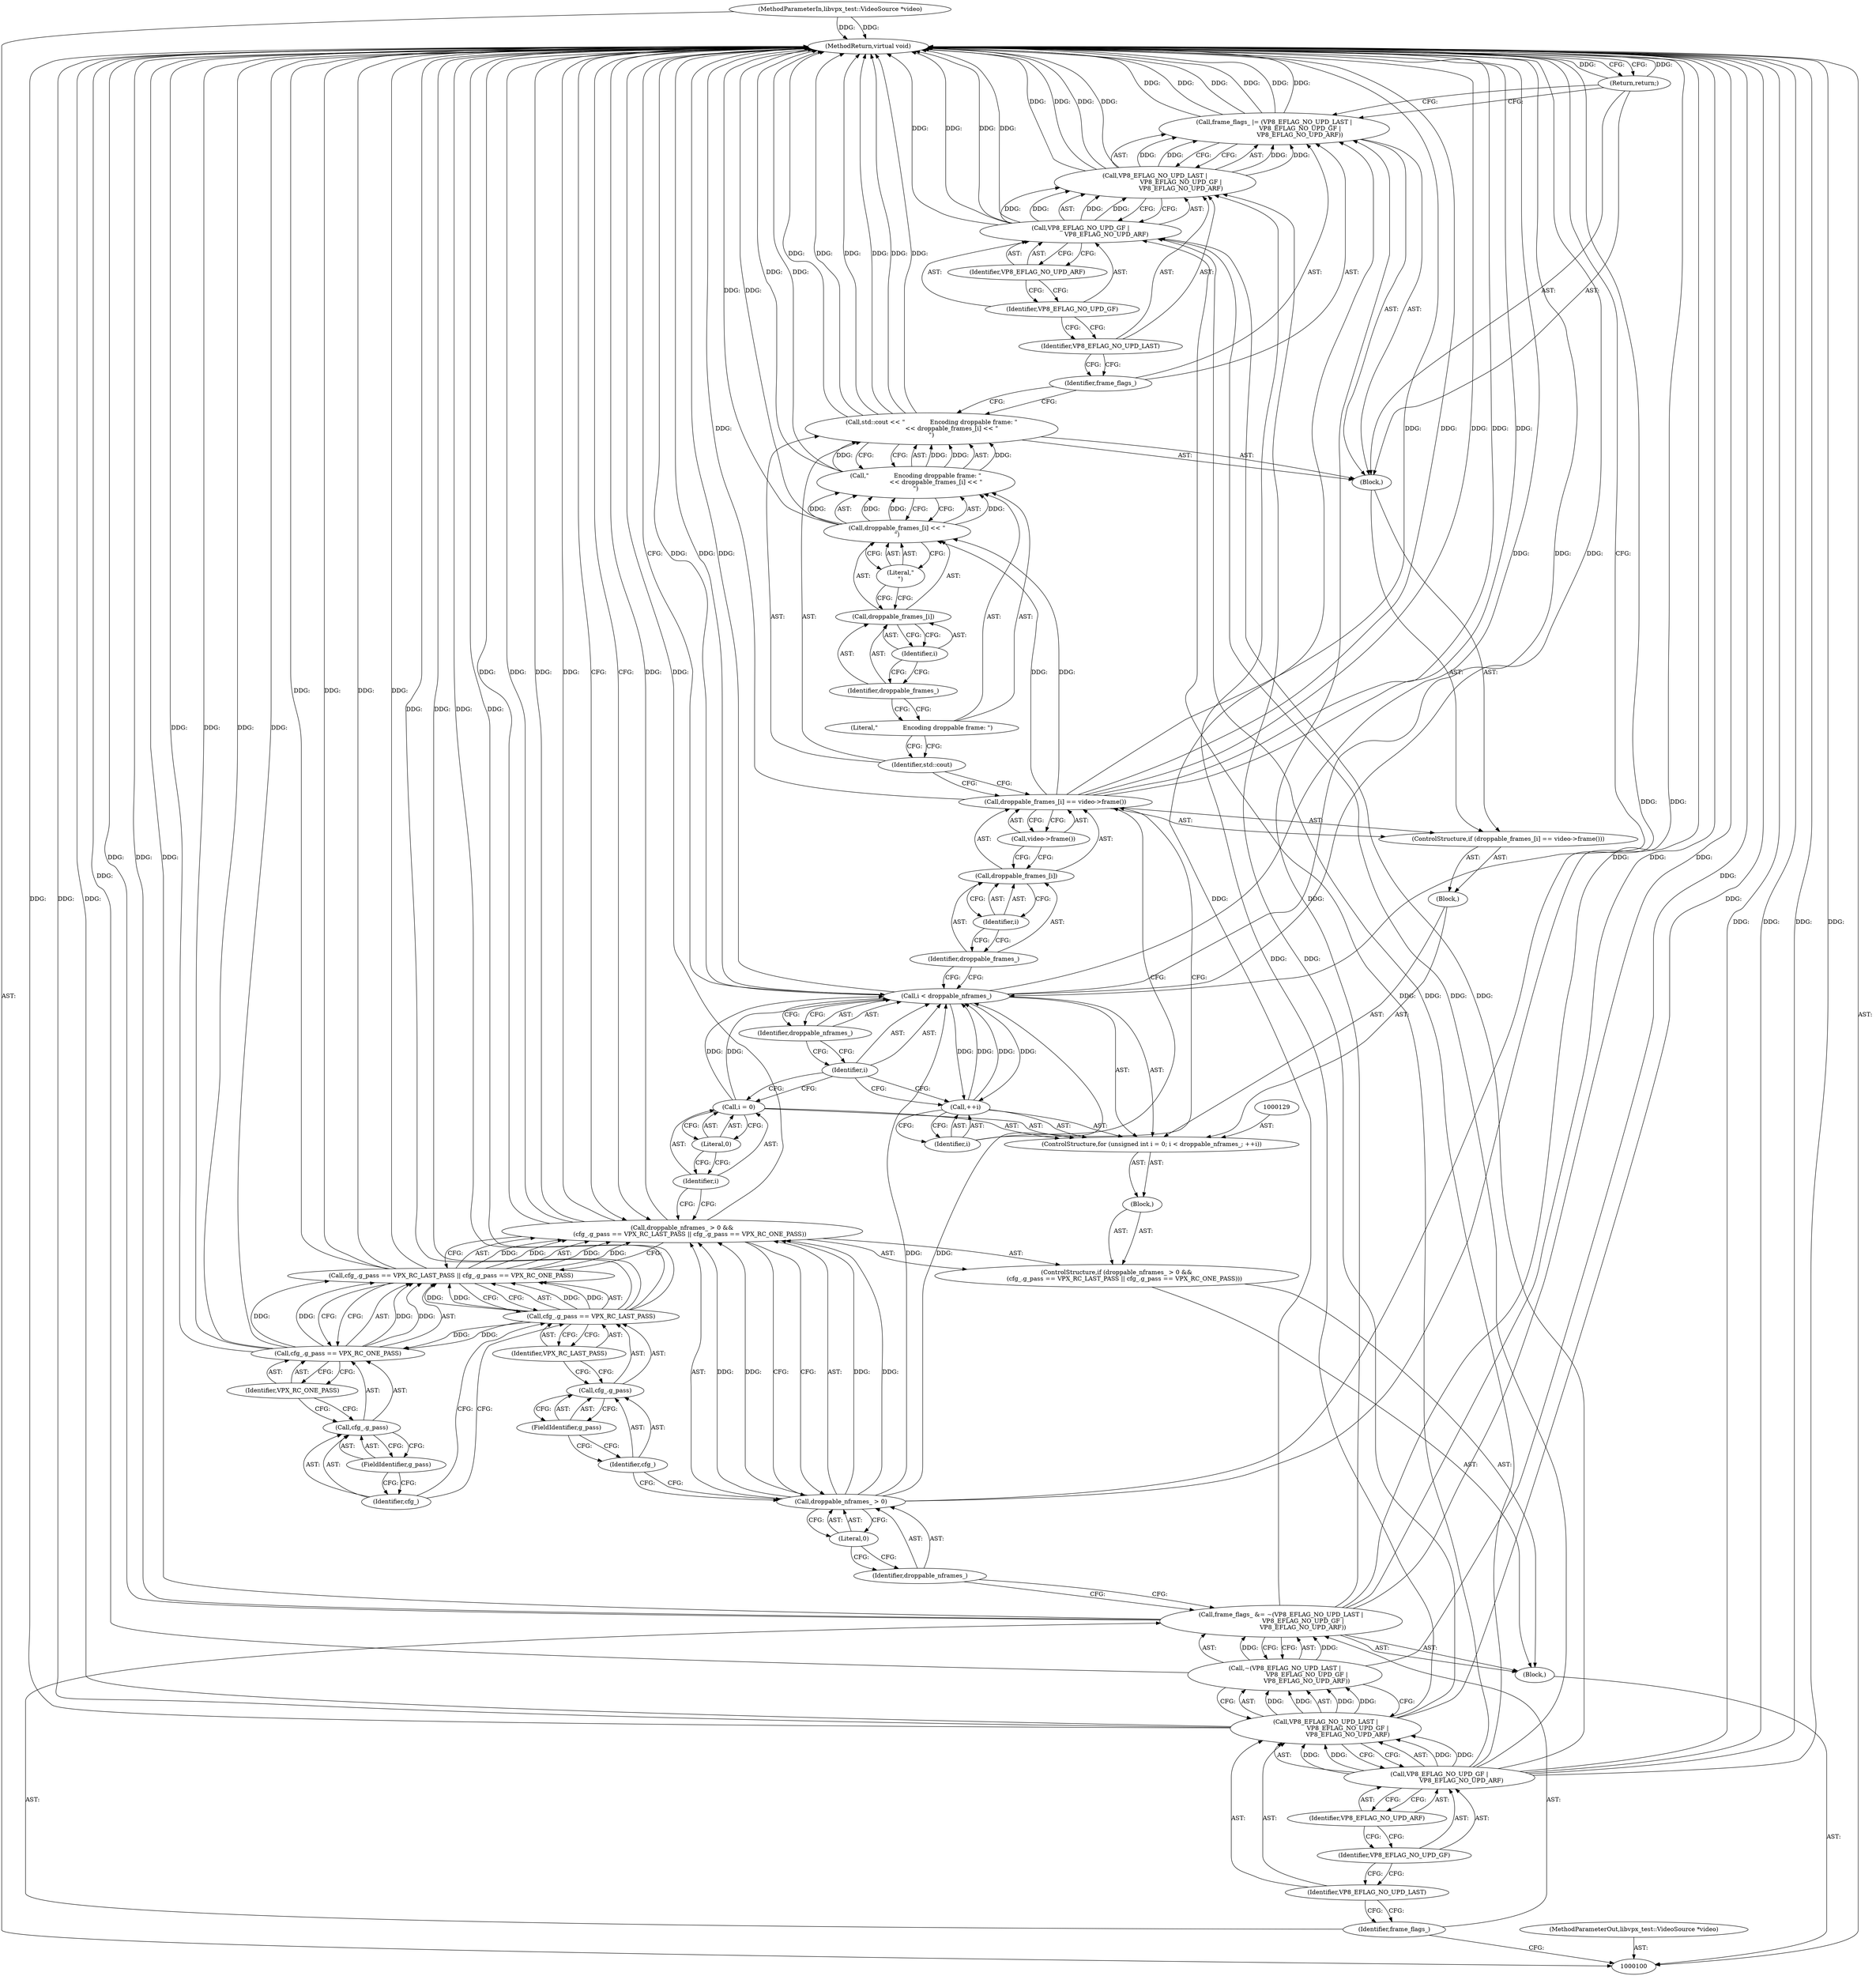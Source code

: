 digraph "1_Android_5a9753fca56f0eeb9f61e342b2fccffc364f9426_67" {
"1000163" [label="(MethodReturn,virtual void)"];
"1000101" [label="(MethodParameterIn,libvpx_test::VideoSource *video)"];
"1000243" [label="(MethodParameterOut,libvpx_test::VideoSource *video)"];
"1000102" [label="(Block,)"];
"1000150" [label="(Call,droppable_frames_[i] << \"\n\")"];
"1000151" [label="(Call,droppable_frames_[i])"];
"1000152" [label="(Identifier,droppable_frames_)"];
"1000153" [label="(Identifier,i)"];
"1000154" [label="(Literal,\"\n\")"];
"1000155" [label="(Call,frame_flags_ |= (VP8_EFLAG_NO_UPD_LAST |\n                           VP8_EFLAG_NO_UPD_GF |\n                           VP8_EFLAG_NO_UPD_ARF))"];
"1000156" [label="(Identifier,frame_flags_)"];
"1000157" [label="(Call,VP8_EFLAG_NO_UPD_LAST |\n                           VP8_EFLAG_NO_UPD_GF |\n                           VP8_EFLAG_NO_UPD_ARF)"];
"1000158" [label="(Identifier,VP8_EFLAG_NO_UPD_LAST)"];
"1000159" [label="(Call,VP8_EFLAG_NO_UPD_GF |\n                           VP8_EFLAG_NO_UPD_ARF)"];
"1000160" [label="(Identifier,VP8_EFLAG_NO_UPD_GF)"];
"1000161" [label="(Identifier,VP8_EFLAG_NO_UPD_ARF)"];
"1000162" [label="(Return,return;)"];
"1000105" [label="(Call,~(VP8_EFLAG_NO_UPD_LAST |\n                       VP8_EFLAG_NO_UPD_GF |\n                       VP8_EFLAG_NO_UPD_ARF))"];
"1000106" [label="(Call,VP8_EFLAG_NO_UPD_LAST |\n                       VP8_EFLAG_NO_UPD_GF |\n                       VP8_EFLAG_NO_UPD_ARF)"];
"1000107" [label="(Identifier,VP8_EFLAG_NO_UPD_LAST)"];
"1000103" [label="(Call,frame_flags_ &= ~(VP8_EFLAG_NO_UPD_LAST |\n                       VP8_EFLAG_NO_UPD_GF |\n                       VP8_EFLAG_NO_UPD_ARF))"];
"1000104" [label="(Identifier,frame_flags_)"];
"1000108" [label="(Call,VP8_EFLAG_NO_UPD_GF |\n                       VP8_EFLAG_NO_UPD_ARF)"];
"1000109" [label="(Identifier,VP8_EFLAG_NO_UPD_GF)"];
"1000110" [label="(Identifier,VP8_EFLAG_NO_UPD_ARF)"];
"1000115" [label="(Literal,0)"];
"1000111" [label="(ControlStructure,if (droppable_nframes_ > 0 &&\n        (cfg_.g_pass == VPX_RC_LAST_PASS || cfg_.g_pass == VPX_RC_ONE_PASS)))"];
"1000112" [label="(Call,droppable_nframes_ > 0 &&\n        (cfg_.g_pass == VPX_RC_LAST_PASS || cfg_.g_pass == VPX_RC_ONE_PASS))"];
"1000113" [label="(Call,droppable_nframes_ > 0)"];
"1000114" [label="(Identifier,droppable_nframes_)"];
"1000120" [label="(FieldIdentifier,g_pass)"];
"1000121" [label="(Identifier,VPX_RC_LAST_PASS)"];
"1000122" [label="(Call,cfg_.g_pass == VPX_RC_ONE_PASS)"];
"1000123" [label="(Call,cfg_.g_pass)"];
"1000124" [label="(Identifier,cfg_)"];
"1000125" [label="(FieldIdentifier,g_pass)"];
"1000126" [label="(Identifier,VPX_RC_ONE_PASS)"];
"1000127" [label="(Block,)"];
"1000116" [label="(Call,cfg_.g_pass == VPX_RC_LAST_PASS || cfg_.g_pass == VPX_RC_ONE_PASS)"];
"1000117" [label="(Call,cfg_.g_pass == VPX_RC_LAST_PASS)"];
"1000118" [label="(Call,cfg_.g_pass)"];
"1000119" [label="(Identifier,cfg_)"];
"1000130" [label="(Call,i = 0)"];
"1000131" [label="(Identifier,i)"];
"1000132" [label="(Literal,0)"];
"1000133" [label="(Call,i < droppable_nframes_)"];
"1000134" [label="(Identifier,i)"];
"1000135" [label="(Identifier,droppable_nframes_)"];
"1000136" [label="(Call,++i)"];
"1000137" [label="(Identifier,i)"];
"1000138" [label="(Block,)"];
"1000128" [label="(ControlStructure,for (unsigned int i = 0; i < droppable_nframes_; ++i))"];
"1000140" [label="(Call,droppable_frames_[i] == video->frame())"];
"1000141" [label="(Call,droppable_frames_[i])"];
"1000142" [label="(Identifier,droppable_frames_)"];
"1000143" [label="(Identifier,i)"];
"1000144" [label="(Call,video->frame())"];
"1000145" [label="(Block,)"];
"1000139" [label="(ControlStructure,if (droppable_frames_[i] == video->frame()))"];
"1000146" [label="(Call,std::cout << \"             Encoding droppable frame: \"\n                     << droppable_frames_[i] << \"\n\")"];
"1000147" [label="(Identifier,std::cout)"];
"1000148" [label="(Call,\"             Encoding droppable frame: \"\n                     << droppable_frames_[i] << \"\n\")"];
"1000149" [label="(Literal,\"             Encoding droppable frame: \")"];
"1000163" -> "1000100"  [label="AST: "];
"1000163" -> "1000162"  [label="CFG: "];
"1000163" -> "1000133"  [label="CFG: "];
"1000163" -> "1000112"  [label="CFG: "];
"1000162" -> "1000163"  [label="DDG: "];
"1000106" -> "1000163"  [label="DDG: "];
"1000106" -> "1000163"  [label="DDG: "];
"1000155" -> "1000163"  [label="DDG: "];
"1000155" -> "1000163"  [label="DDG: "];
"1000155" -> "1000163"  [label="DDG: "];
"1000103" -> "1000163"  [label="DDG: "];
"1000103" -> "1000163"  [label="DDG: "];
"1000103" -> "1000163"  [label="DDG: "];
"1000140" -> "1000163"  [label="DDG: "];
"1000140" -> "1000163"  [label="DDG: "];
"1000140" -> "1000163"  [label="DDG: "];
"1000117" -> "1000163"  [label="DDG: "];
"1000117" -> "1000163"  [label="DDG: "];
"1000146" -> "1000163"  [label="DDG: "];
"1000146" -> "1000163"  [label="DDG: "];
"1000146" -> "1000163"  [label="DDG: "];
"1000148" -> "1000163"  [label="DDG: "];
"1000157" -> "1000163"  [label="DDG: "];
"1000157" -> "1000163"  [label="DDG: "];
"1000116" -> "1000163"  [label="DDG: "];
"1000116" -> "1000163"  [label="DDG: "];
"1000122" -> "1000163"  [label="DDG: "];
"1000122" -> "1000163"  [label="DDG: "];
"1000150" -> "1000163"  [label="DDG: "];
"1000113" -> "1000163"  [label="DDG: "];
"1000159" -> "1000163"  [label="DDG: "];
"1000159" -> "1000163"  [label="DDG: "];
"1000133" -> "1000163"  [label="DDG: "];
"1000133" -> "1000163"  [label="DDG: "];
"1000133" -> "1000163"  [label="DDG: "];
"1000112" -> "1000163"  [label="DDG: "];
"1000112" -> "1000163"  [label="DDG: "];
"1000112" -> "1000163"  [label="DDG: "];
"1000101" -> "1000163"  [label="DDG: "];
"1000108" -> "1000163"  [label="DDG: "];
"1000108" -> "1000163"  [label="DDG: "];
"1000105" -> "1000163"  [label="DDG: "];
"1000101" -> "1000100"  [label="AST: "];
"1000101" -> "1000163"  [label="DDG: "];
"1000243" -> "1000100"  [label="AST: "];
"1000102" -> "1000100"  [label="AST: "];
"1000103" -> "1000102"  [label="AST: "];
"1000111" -> "1000102"  [label="AST: "];
"1000150" -> "1000148"  [label="AST: "];
"1000150" -> "1000154"  [label="CFG: "];
"1000151" -> "1000150"  [label="AST: "];
"1000154" -> "1000150"  [label="AST: "];
"1000148" -> "1000150"  [label="CFG: "];
"1000150" -> "1000163"  [label="DDG: "];
"1000150" -> "1000148"  [label="DDG: "];
"1000150" -> "1000148"  [label="DDG: "];
"1000140" -> "1000150"  [label="DDG: "];
"1000151" -> "1000150"  [label="AST: "];
"1000151" -> "1000153"  [label="CFG: "];
"1000152" -> "1000151"  [label="AST: "];
"1000153" -> "1000151"  [label="AST: "];
"1000154" -> "1000151"  [label="CFG: "];
"1000152" -> "1000151"  [label="AST: "];
"1000152" -> "1000149"  [label="CFG: "];
"1000153" -> "1000152"  [label="CFG: "];
"1000153" -> "1000151"  [label="AST: "];
"1000153" -> "1000152"  [label="CFG: "];
"1000151" -> "1000153"  [label="CFG: "];
"1000154" -> "1000150"  [label="AST: "];
"1000154" -> "1000151"  [label="CFG: "];
"1000150" -> "1000154"  [label="CFG: "];
"1000155" -> "1000145"  [label="AST: "];
"1000155" -> "1000157"  [label="CFG: "];
"1000156" -> "1000155"  [label="AST: "];
"1000157" -> "1000155"  [label="AST: "];
"1000162" -> "1000155"  [label="CFG: "];
"1000155" -> "1000163"  [label="DDG: "];
"1000155" -> "1000163"  [label="DDG: "];
"1000155" -> "1000163"  [label="DDG: "];
"1000103" -> "1000155"  [label="DDG: "];
"1000157" -> "1000155"  [label="DDG: "];
"1000157" -> "1000155"  [label="DDG: "];
"1000156" -> "1000155"  [label="AST: "];
"1000156" -> "1000146"  [label="CFG: "];
"1000158" -> "1000156"  [label="CFG: "];
"1000157" -> "1000155"  [label="AST: "];
"1000157" -> "1000159"  [label="CFG: "];
"1000158" -> "1000157"  [label="AST: "];
"1000159" -> "1000157"  [label="AST: "];
"1000155" -> "1000157"  [label="CFG: "];
"1000157" -> "1000163"  [label="DDG: "];
"1000157" -> "1000163"  [label="DDG: "];
"1000157" -> "1000155"  [label="DDG: "];
"1000157" -> "1000155"  [label="DDG: "];
"1000106" -> "1000157"  [label="DDG: "];
"1000159" -> "1000157"  [label="DDG: "];
"1000159" -> "1000157"  [label="DDG: "];
"1000158" -> "1000157"  [label="AST: "];
"1000158" -> "1000156"  [label="CFG: "];
"1000160" -> "1000158"  [label="CFG: "];
"1000159" -> "1000157"  [label="AST: "];
"1000159" -> "1000161"  [label="CFG: "];
"1000160" -> "1000159"  [label="AST: "];
"1000161" -> "1000159"  [label="AST: "];
"1000157" -> "1000159"  [label="CFG: "];
"1000159" -> "1000163"  [label="DDG: "];
"1000159" -> "1000163"  [label="DDG: "];
"1000159" -> "1000157"  [label="DDG: "];
"1000159" -> "1000157"  [label="DDG: "];
"1000108" -> "1000159"  [label="DDG: "];
"1000108" -> "1000159"  [label="DDG: "];
"1000160" -> "1000159"  [label="AST: "];
"1000160" -> "1000158"  [label="CFG: "];
"1000161" -> "1000160"  [label="CFG: "];
"1000161" -> "1000159"  [label="AST: "];
"1000161" -> "1000160"  [label="CFG: "];
"1000159" -> "1000161"  [label="CFG: "];
"1000162" -> "1000145"  [label="AST: "];
"1000162" -> "1000155"  [label="CFG: "];
"1000163" -> "1000162"  [label="CFG: "];
"1000162" -> "1000163"  [label="DDG: "];
"1000105" -> "1000103"  [label="AST: "];
"1000105" -> "1000106"  [label="CFG: "];
"1000106" -> "1000105"  [label="AST: "];
"1000103" -> "1000105"  [label="CFG: "];
"1000105" -> "1000163"  [label="DDG: "];
"1000105" -> "1000103"  [label="DDG: "];
"1000106" -> "1000105"  [label="DDG: "];
"1000106" -> "1000105"  [label="DDG: "];
"1000106" -> "1000105"  [label="AST: "];
"1000106" -> "1000108"  [label="CFG: "];
"1000107" -> "1000106"  [label="AST: "];
"1000108" -> "1000106"  [label="AST: "];
"1000105" -> "1000106"  [label="CFG: "];
"1000106" -> "1000163"  [label="DDG: "];
"1000106" -> "1000163"  [label="DDG: "];
"1000106" -> "1000105"  [label="DDG: "];
"1000106" -> "1000105"  [label="DDG: "];
"1000108" -> "1000106"  [label="DDG: "];
"1000108" -> "1000106"  [label="DDG: "];
"1000106" -> "1000157"  [label="DDG: "];
"1000107" -> "1000106"  [label="AST: "];
"1000107" -> "1000104"  [label="CFG: "];
"1000109" -> "1000107"  [label="CFG: "];
"1000103" -> "1000102"  [label="AST: "];
"1000103" -> "1000105"  [label="CFG: "];
"1000104" -> "1000103"  [label="AST: "];
"1000105" -> "1000103"  [label="AST: "];
"1000114" -> "1000103"  [label="CFG: "];
"1000103" -> "1000163"  [label="DDG: "];
"1000103" -> "1000163"  [label="DDG: "];
"1000103" -> "1000163"  [label="DDG: "];
"1000105" -> "1000103"  [label="DDG: "];
"1000103" -> "1000155"  [label="DDG: "];
"1000104" -> "1000103"  [label="AST: "];
"1000104" -> "1000100"  [label="CFG: "];
"1000107" -> "1000104"  [label="CFG: "];
"1000108" -> "1000106"  [label="AST: "];
"1000108" -> "1000110"  [label="CFG: "];
"1000109" -> "1000108"  [label="AST: "];
"1000110" -> "1000108"  [label="AST: "];
"1000106" -> "1000108"  [label="CFG: "];
"1000108" -> "1000163"  [label="DDG: "];
"1000108" -> "1000163"  [label="DDG: "];
"1000108" -> "1000106"  [label="DDG: "];
"1000108" -> "1000106"  [label="DDG: "];
"1000108" -> "1000159"  [label="DDG: "];
"1000108" -> "1000159"  [label="DDG: "];
"1000109" -> "1000108"  [label="AST: "];
"1000109" -> "1000107"  [label="CFG: "];
"1000110" -> "1000109"  [label="CFG: "];
"1000110" -> "1000108"  [label="AST: "];
"1000110" -> "1000109"  [label="CFG: "];
"1000108" -> "1000110"  [label="CFG: "];
"1000115" -> "1000113"  [label="AST: "];
"1000115" -> "1000114"  [label="CFG: "];
"1000113" -> "1000115"  [label="CFG: "];
"1000111" -> "1000102"  [label="AST: "];
"1000112" -> "1000111"  [label="AST: "];
"1000127" -> "1000111"  [label="AST: "];
"1000112" -> "1000111"  [label="AST: "];
"1000112" -> "1000113"  [label="CFG: "];
"1000112" -> "1000116"  [label="CFG: "];
"1000113" -> "1000112"  [label="AST: "];
"1000116" -> "1000112"  [label="AST: "];
"1000131" -> "1000112"  [label="CFG: "];
"1000163" -> "1000112"  [label="CFG: "];
"1000112" -> "1000163"  [label="DDG: "];
"1000112" -> "1000163"  [label="DDG: "];
"1000112" -> "1000163"  [label="DDG: "];
"1000113" -> "1000112"  [label="DDG: "];
"1000113" -> "1000112"  [label="DDG: "];
"1000116" -> "1000112"  [label="DDG: "];
"1000116" -> "1000112"  [label="DDG: "];
"1000113" -> "1000112"  [label="AST: "];
"1000113" -> "1000115"  [label="CFG: "];
"1000114" -> "1000113"  [label="AST: "];
"1000115" -> "1000113"  [label="AST: "];
"1000119" -> "1000113"  [label="CFG: "];
"1000112" -> "1000113"  [label="CFG: "];
"1000113" -> "1000163"  [label="DDG: "];
"1000113" -> "1000112"  [label="DDG: "];
"1000113" -> "1000112"  [label="DDG: "];
"1000113" -> "1000133"  [label="DDG: "];
"1000114" -> "1000113"  [label="AST: "];
"1000114" -> "1000103"  [label="CFG: "];
"1000115" -> "1000114"  [label="CFG: "];
"1000120" -> "1000118"  [label="AST: "];
"1000120" -> "1000119"  [label="CFG: "];
"1000118" -> "1000120"  [label="CFG: "];
"1000121" -> "1000117"  [label="AST: "];
"1000121" -> "1000118"  [label="CFG: "];
"1000117" -> "1000121"  [label="CFG: "];
"1000122" -> "1000116"  [label="AST: "];
"1000122" -> "1000126"  [label="CFG: "];
"1000123" -> "1000122"  [label="AST: "];
"1000126" -> "1000122"  [label="AST: "];
"1000116" -> "1000122"  [label="CFG: "];
"1000122" -> "1000163"  [label="DDG: "];
"1000122" -> "1000163"  [label="DDG: "];
"1000122" -> "1000116"  [label="DDG: "];
"1000122" -> "1000116"  [label="DDG: "];
"1000117" -> "1000122"  [label="DDG: "];
"1000123" -> "1000122"  [label="AST: "];
"1000123" -> "1000125"  [label="CFG: "];
"1000124" -> "1000123"  [label="AST: "];
"1000125" -> "1000123"  [label="AST: "];
"1000126" -> "1000123"  [label="CFG: "];
"1000124" -> "1000123"  [label="AST: "];
"1000124" -> "1000117"  [label="CFG: "];
"1000125" -> "1000124"  [label="CFG: "];
"1000125" -> "1000123"  [label="AST: "];
"1000125" -> "1000124"  [label="CFG: "];
"1000123" -> "1000125"  [label="CFG: "];
"1000126" -> "1000122"  [label="AST: "];
"1000126" -> "1000123"  [label="CFG: "];
"1000122" -> "1000126"  [label="CFG: "];
"1000127" -> "1000111"  [label="AST: "];
"1000128" -> "1000127"  [label="AST: "];
"1000116" -> "1000112"  [label="AST: "];
"1000116" -> "1000117"  [label="CFG: "];
"1000116" -> "1000122"  [label="CFG: "];
"1000117" -> "1000116"  [label="AST: "];
"1000122" -> "1000116"  [label="AST: "];
"1000112" -> "1000116"  [label="CFG: "];
"1000116" -> "1000163"  [label="DDG: "];
"1000116" -> "1000163"  [label="DDG: "];
"1000116" -> "1000112"  [label="DDG: "];
"1000116" -> "1000112"  [label="DDG: "];
"1000117" -> "1000116"  [label="DDG: "];
"1000117" -> "1000116"  [label="DDG: "];
"1000122" -> "1000116"  [label="DDG: "];
"1000122" -> "1000116"  [label="DDG: "];
"1000117" -> "1000116"  [label="AST: "];
"1000117" -> "1000121"  [label="CFG: "];
"1000118" -> "1000117"  [label="AST: "];
"1000121" -> "1000117"  [label="AST: "];
"1000124" -> "1000117"  [label="CFG: "];
"1000116" -> "1000117"  [label="CFG: "];
"1000117" -> "1000163"  [label="DDG: "];
"1000117" -> "1000163"  [label="DDG: "];
"1000117" -> "1000116"  [label="DDG: "];
"1000117" -> "1000116"  [label="DDG: "];
"1000117" -> "1000122"  [label="DDG: "];
"1000118" -> "1000117"  [label="AST: "];
"1000118" -> "1000120"  [label="CFG: "];
"1000119" -> "1000118"  [label="AST: "];
"1000120" -> "1000118"  [label="AST: "];
"1000121" -> "1000118"  [label="CFG: "];
"1000119" -> "1000118"  [label="AST: "];
"1000119" -> "1000113"  [label="CFG: "];
"1000120" -> "1000119"  [label="CFG: "];
"1000130" -> "1000128"  [label="AST: "];
"1000130" -> "1000132"  [label="CFG: "];
"1000131" -> "1000130"  [label="AST: "];
"1000132" -> "1000130"  [label="AST: "];
"1000134" -> "1000130"  [label="CFG: "];
"1000130" -> "1000133"  [label="DDG: "];
"1000131" -> "1000130"  [label="AST: "];
"1000131" -> "1000112"  [label="CFG: "];
"1000132" -> "1000131"  [label="CFG: "];
"1000132" -> "1000130"  [label="AST: "];
"1000132" -> "1000131"  [label="CFG: "];
"1000130" -> "1000132"  [label="CFG: "];
"1000133" -> "1000128"  [label="AST: "];
"1000133" -> "1000135"  [label="CFG: "];
"1000134" -> "1000133"  [label="AST: "];
"1000135" -> "1000133"  [label="AST: "];
"1000142" -> "1000133"  [label="CFG: "];
"1000163" -> "1000133"  [label="CFG: "];
"1000133" -> "1000163"  [label="DDG: "];
"1000133" -> "1000163"  [label="DDG: "];
"1000133" -> "1000163"  [label="DDG: "];
"1000136" -> "1000133"  [label="DDG: "];
"1000130" -> "1000133"  [label="DDG: "];
"1000113" -> "1000133"  [label="DDG: "];
"1000133" -> "1000136"  [label="DDG: "];
"1000134" -> "1000133"  [label="AST: "];
"1000134" -> "1000130"  [label="CFG: "];
"1000134" -> "1000136"  [label="CFG: "];
"1000135" -> "1000134"  [label="CFG: "];
"1000135" -> "1000133"  [label="AST: "];
"1000135" -> "1000134"  [label="CFG: "];
"1000133" -> "1000135"  [label="CFG: "];
"1000136" -> "1000128"  [label="AST: "];
"1000136" -> "1000137"  [label="CFG: "];
"1000137" -> "1000136"  [label="AST: "];
"1000134" -> "1000136"  [label="CFG: "];
"1000136" -> "1000133"  [label="DDG: "];
"1000133" -> "1000136"  [label="DDG: "];
"1000137" -> "1000136"  [label="AST: "];
"1000137" -> "1000140"  [label="CFG: "];
"1000136" -> "1000137"  [label="CFG: "];
"1000138" -> "1000128"  [label="AST: "];
"1000139" -> "1000138"  [label="AST: "];
"1000128" -> "1000127"  [label="AST: "];
"1000129" -> "1000128"  [label="AST: "];
"1000130" -> "1000128"  [label="AST: "];
"1000133" -> "1000128"  [label="AST: "];
"1000136" -> "1000128"  [label="AST: "];
"1000138" -> "1000128"  [label="AST: "];
"1000140" -> "1000139"  [label="AST: "];
"1000140" -> "1000144"  [label="CFG: "];
"1000141" -> "1000140"  [label="AST: "];
"1000144" -> "1000140"  [label="AST: "];
"1000147" -> "1000140"  [label="CFG: "];
"1000137" -> "1000140"  [label="CFG: "];
"1000140" -> "1000163"  [label="DDG: "];
"1000140" -> "1000163"  [label="DDG: "];
"1000140" -> "1000163"  [label="DDG: "];
"1000140" -> "1000150"  [label="DDG: "];
"1000141" -> "1000140"  [label="AST: "];
"1000141" -> "1000143"  [label="CFG: "];
"1000142" -> "1000141"  [label="AST: "];
"1000143" -> "1000141"  [label="AST: "];
"1000144" -> "1000141"  [label="CFG: "];
"1000142" -> "1000141"  [label="AST: "];
"1000142" -> "1000133"  [label="CFG: "];
"1000143" -> "1000142"  [label="CFG: "];
"1000143" -> "1000141"  [label="AST: "];
"1000143" -> "1000142"  [label="CFG: "];
"1000141" -> "1000143"  [label="CFG: "];
"1000144" -> "1000140"  [label="AST: "];
"1000144" -> "1000141"  [label="CFG: "];
"1000140" -> "1000144"  [label="CFG: "];
"1000145" -> "1000139"  [label="AST: "];
"1000146" -> "1000145"  [label="AST: "];
"1000155" -> "1000145"  [label="AST: "];
"1000162" -> "1000145"  [label="AST: "];
"1000139" -> "1000138"  [label="AST: "];
"1000140" -> "1000139"  [label="AST: "];
"1000145" -> "1000139"  [label="AST: "];
"1000146" -> "1000145"  [label="AST: "];
"1000146" -> "1000148"  [label="CFG: "];
"1000147" -> "1000146"  [label="AST: "];
"1000148" -> "1000146"  [label="AST: "];
"1000156" -> "1000146"  [label="CFG: "];
"1000146" -> "1000163"  [label="DDG: "];
"1000146" -> "1000163"  [label="DDG: "];
"1000146" -> "1000163"  [label="DDG: "];
"1000148" -> "1000146"  [label="DDG: "];
"1000148" -> "1000146"  [label="DDG: "];
"1000147" -> "1000146"  [label="AST: "];
"1000147" -> "1000140"  [label="CFG: "];
"1000149" -> "1000147"  [label="CFG: "];
"1000148" -> "1000146"  [label="AST: "];
"1000148" -> "1000150"  [label="CFG: "];
"1000149" -> "1000148"  [label="AST: "];
"1000150" -> "1000148"  [label="AST: "];
"1000146" -> "1000148"  [label="CFG: "];
"1000148" -> "1000163"  [label="DDG: "];
"1000148" -> "1000146"  [label="DDG: "];
"1000148" -> "1000146"  [label="DDG: "];
"1000150" -> "1000148"  [label="DDG: "];
"1000150" -> "1000148"  [label="DDG: "];
"1000149" -> "1000148"  [label="AST: "];
"1000149" -> "1000147"  [label="CFG: "];
"1000152" -> "1000149"  [label="CFG: "];
}
